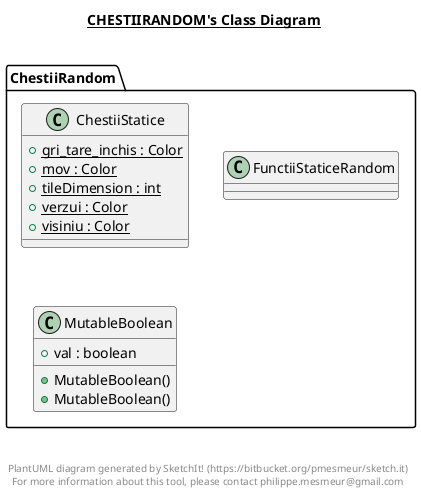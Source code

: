 @startuml

title __CHESTIIRANDOM's Class Diagram__\n

  namespace ChestiiRandom {
    class ChestiiRandom.ChestiiStatice {
        {static} + gri_tare_inchis : Color
        {static} + mov : Color
        {static} + tileDimension : int
        {static} + verzui : Color
        {static} + visiniu : Color
    }
  }
  

  namespace ChestiiRandom {
    class ChestiiRandom.FunctiiStaticeRandom {
    }
  }
  

  namespace ChestiiRandom {
    class ChestiiRandom.MutableBoolean {
        + val : boolean
        + MutableBoolean()
        + MutableBoolean()
    }
  }
  



right footer


PlantUML diagram generated by SketchIt! (https://bitbucket.org/pmesmeur/sketch.it)
For more information about this tool, please contact philippe.mesmeur@gmail.com
endfooter

@enduml
